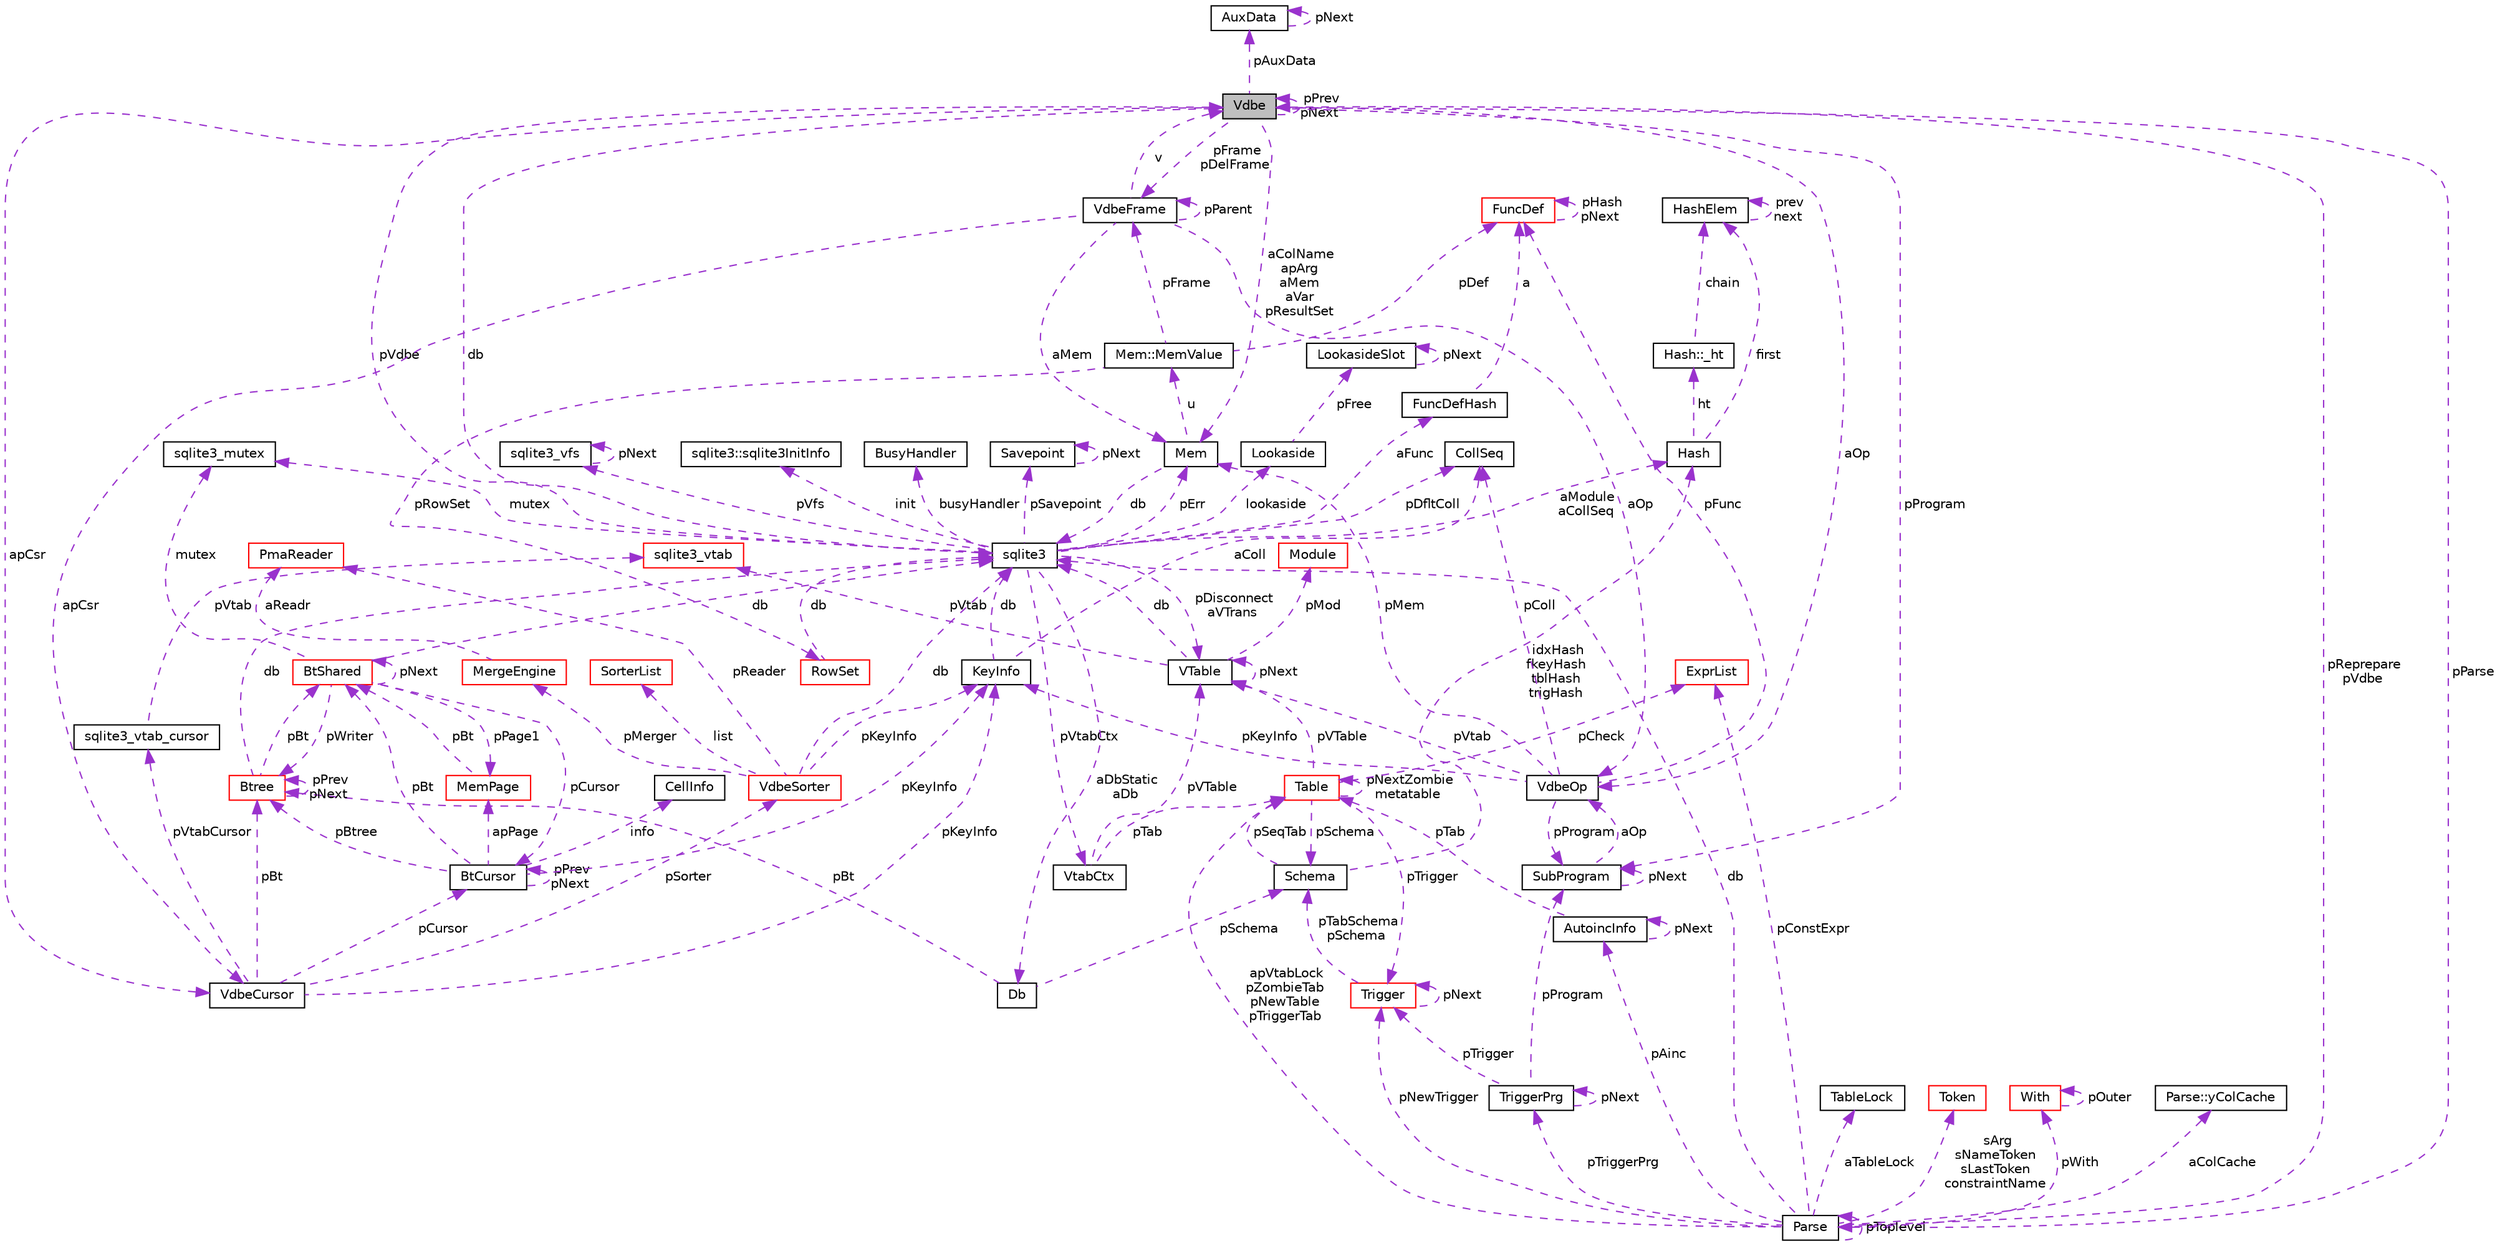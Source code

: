 digraph "Vdbe"
{
  edge [fontname="Helvetica",fontsize="10",labelfontname="Helvetica",labelfontsize="10"];
  node [fontname="Helvetica",fontsize="10",shape=record];
  Node1 [label="Vdbe",height=0.2,width=0.4,color="black", fillcolor="grey75", style="filled", fontcolor="black"];
  Node1 -> Node1 [dir="back",color="darkorchid3",fontsize="10",style="dashed",label=" pPrev\npNext" ,fontname="Helvetica"];
  Node2 -> Node1 [dir="back",color="darkorchid3",fontsize="10",style="dashed",label=" aColName\napArg\naMem\naVar\npResultSet" ,fontname="Helvetica"];
  Node2 [label="Mem",height=0.2,width=0.4,color="black", fillcolor="white", style="filled",URL="$struct_mem.html"];
  Node3 -> Node2 [dir="back",color="darkorchid3",fontsize="10",style="dashed",label=" u" ,fontname="Helvetica"];
  Node3 [label="Mem::MemValue",height=0.2,width=0.4,color="black", fillcolor="white", style="filled",URL="$union_mem_1_1_mem_value.html"];
  Node4 -> Node3 [dir="back",color="darkorchid3",fontsize="10",style="dashed",label=" pFrame" ,fontname="Helvetica"];
  Node4 [label="VdbeFrame",height=0.2,width=0.4,color="black", fillcolor="white", style="filled",URL="$struct_vdbe_frame.html"];
  Node2 -> Node4 [dir="back",color="darkorchid3",fontsize="10",style="dashed",label=" aMem" ,fontname="Helvetica"];
  Node1 -> Node4 [dir="back",color="darkorchid3",fontsize="10",style="dashed",label=" v" ,fontname="Helvetica"];
  Node4 -> Node4 [dir="back",color="darkorchid3",fontsize="10",style="dashed",label=" pParent" ,fontname="Helvetica"];
  Node5 -> Node4 [dir="back",color="darkorchid3",fontsize="10",style="dashed",label=" apCsr" ,fontname="Helvetica"];
  Node5 [label="VdbeCursor",height=0.2,width=0.4,color="black", fillcolor="white", style="filled",URL="$struct_vdbe_cursor.html"];
  Node6 -> Node5 [dir="back",color="darkorchid3",fontsize="10",style="dashed",label=" pCursor" ,fontname="Helvetica"];
  Node6 [label="BtCursor",height=0.2,width=0.4,color="black", fillcolor="white", style="filled",URL="$struct_bt_cursor.html"];
  Node6 -> Node6 [dir="back",color="darkorchid3",fontsize="10",style="dashed",label=" pPrev\npNext" ,fontname="Helvetica"];
  Node7 -> Node6 [dir="back",color="darkorchid3",fontsize="10",style="dashed",label=" info" ,fontname="Helvetica"];
  Node7 [label="CellInfo",height=0.2,width=0.4,color="black", fillcolor="white", style="filled",URL="$struct_cell_info.html"];
  Node8 -> Node6 [dir="back",color="darkorchid3",fontsize="10",style="dashed",label=" pBt" ,fontname="Helvetica"];
  Node8 [label="BtShared",height=0.2,width=0.4,color="red", fillcolor="white", style="filled",URL="$struct_bt_shared.html"];
  Node6 -> Node8 [dir="back",color="darkorchid3",fontsize="10",style="dashed",label=" pCursor" ,fontname="Helvetica"];
  Node8 -> Node8 [dir="back",color="darkorchid3",fontsize="10",style="dashed",label=" pNext" ,fontname="Helvetica"];
  Node9 -> Node8 [dir="back",color="darkorchid3",fontsize="10",style="dashed",label=" db" ,fontname="Helvetica"];
  Node9 [label="sqlite3",height=0.2,width=0.4,color="black", fillcolor="white", style="filled",URL="$structsqlite3.html"];
  Node2 -> Node9 [dir="back",color="darkorchid3",fontsize="10",style="dashed",label=" pErr" ,fontname="Helvetica"];
  Node1 -> Node9 [dir="back",color="darkorchid3",fontsize="10",style="dashed",label=" pVdbe" ,fontname="Helvetica"];
  Node10 -> Node9 [dir="back",color="darkorchid3",fontsize="10",style="dashed",label=" pSavepoint" ,fontname="Helvetica"];
  Node10 [label="Savepoint",height=0.2,width=0.4,color="black", fillcolor="white", style="filled",URL="$struct_savepoint.html"];
  Node10 -> Node10 [dir="back",color="darkorchid3",fontsize="10",style="dashed",label=" pNext" ,fontname="Helvetica"];
  Node11 -> Node9 [dir="back",color="darkorchid3",fontsize="10",style="dashed",label=" aFunc" ,fontname="Helvetica"];
  Node11 [label="FuncDefHash",height=0.2,width=0.4,color="black", fillcolor="white", style="filled",URL="$struct_func_def_hash.html"];
  Node12 -> Node11 [dir="back",color="darkorchid3",fontsize="10",style="dashed",label=" a" ,fontname="Helvetica"];
  Node12 [label="FuncDef",height=0.2,width=0.4,color="red", fillcolor="white", style="filled",URL="$struct_func_def.html"];
  Node12 -> Node12 [dir="back",color="darkorchid3",fontsize="10",style="dashed",label=" pHash\npNext" ,fontname="Helvetica"];
  Node13 -> Node9 [dir="back",color="darkorchid3",fontsize="10",style="dashed",label=" lookaside" ,fontname="Helvetica"];
  Node13 [label="Lookaside",height=0.2,width=0.4,color="black", fillcolor="white", style="filled",URL="$struct_lookaside.html"];
  Node14 -> Node13 [dir="back",color="darkorchid3",fontsize="10",style="dashed",label=" pFree" ,fontname="Helvetica"];
  Node14 [label="LookasideSlot",height=0.2,width=0.4,color="black", fillcolor="white", style="filled",URL="$struct_lookaside_slot.html"];
  Node14 -> Node14 [dir="back",color="darkorchid3",fontsize="10",style="dashed",label=" pNext" ,fontname="Helvetica"];
  Node15 -> Node9 [dir="back",color="darkorchid3",fontsize="10",style="dashed",label=" mutex" ,fontname="Helvetica"];
  Node15 [label="sqlite3_mutex",height=0.2,width=0.4,color="black", fillcolor="white", style="filled",URL="$structsqlite3__mutex.html"];
  Node16 -> Node9 [dir="back",color="darkorchid3",fontsize="10",style="dashed",label=" pVfs" ,fontname="Helvetica"];
  Node16 [label="sqlite3_vfs",height=0.2,width=0.4,color="black", fillcolor="white", style="filled",URL="$structsqlite3__vfs.html"];
  Node16 -> Node16 [dir="back",color="darkorchid3",fontsize="10",style="dashed",label=" pNext" ,fontname="Helvetica"];
  Node17 -> Node9 [dir="back",color="darkorchid3",fontsize="10",style="dashed",label=" init" ,fontname="Helvetica"];
  Node17 [label="sqlite3::sqlite3InitInfo",height=0.2,width=0.4,color="black", fillcolor="white", style="filled",URL="$structsqlite3_1_1sqlite3_init_info.html"];
  Node18 -> Node9 [dir="back",color="darkorchid3",fontsize="10",style="dashed",label=" busyHandler" ,fontname="Helvetica"];
  Node18 [label="BusyHandler",height=0.2,width=0.4,color="black", fillcolor="white", style="filled",URL="$struct_busy_handler.html"];
  Node19 -> Node9 [dir="back",color="darkorchid3",fontsize="10",style="dashed",label=" pVtabCtx" ,fontname="Helvetica"];
  Node19 [label="VtabCtx",height=0.2,width=0.4,color="black", fillcolor="white", style="filled",URL="$struct_vtab_ctx.html"];
  Node20 -> Node19 [dir="back",color="darkorchid3",fontsize="10",style="dashed",label=" pVTable" ,fontname="Helvetica"];
  Node20 [label="VTable",height=0.2,width=0.4,color="black", fillcolor="white", style="filled",URL="$struct_v_table.html"];
  Node9 -> Node20 [dir="back",color="darkorchid3",fontsize="10",style="dashed",label=" db" ,fontname="Helvetica"];
  Node20 -> Node20 [dir="back",color="darkorchid3",fontsize="10",style="dashed",label=" pNext" ,fontname="Helvetica"];
  Node21 -> Node20 [dir="back",color="darkorchid3",fontsize="10",style="dashed",label=" pMod" ,fontname="Helvetica"];
  Node21 [label="Module",height=0.2,width=0.4,color="red", fillcolor="white", style="filled",URL="$struct_module.html"];
  Node22 -> Node20 [dir="back",color="darkorchid3",fontsize="10",style="dashed",label=" pVtab" ,fontname="Helvetica"];
  Node22 [label="sqlite3_vtab",height=0.2,width=0.4,color="red", fillcolor="white", style="filled",URL="$structsqlite3__vtab.html"];
  Node23 -> Node19 [dir="back",color="darkorchid3",fontsize="10",style="dashed",label=" pTab" ,fontname="Helvetica"];
  Node23 [label="Table",height=0.2,width=0.4,color="red", fillcolor="white", style="filled",URL="$struct_table.html"];
  Node24 -> Node23 [dir="back",color="darkorchid3",fontsize="10",style="dashed",label=" pSchema" ,fontname="Helvetica"];
  Node24 [label="Schema",height=0.2,width=0.4,color="black", fillcolor="white", style="filled",URL="$struct_schema.html"];
  Node23 -> Node24 [dir="back",color="darkorchid3",fontsize="10",style="dashed",label=" pSeqTab" ,fontname="Helvetica"];
  Node25 -> Node24 [dir="back",color="darkorchid3",fontsize="10",style="dashed",label=" idxHash\nfkeyHash\ntblHash\ntrigHash" ,fontname="Helvetica"];
  Node25 [label="Hash",height=0.2,width=0.4,color="black", fillcolor="white", style="filled",URL="$struct_hash.html"];
  Node26 -> Node25 [dir="back",color="darkorchid3",fontsize="10",style="dashed",label=" ht" ,fontname="Helvetica"];
  Node26 [label="Hash::_ht",height=0.2,width=0.4,color="black", fillcolor="white", style="filled",URL="$struct_hash_1_1__ht.html"];
  Node27 -> Node26 [dir="back",color="darkorchid3",fontsize="10",style="dashed",label=" chain" ,fontname="Helvetica"];
  Node27 [label="HashElem",height=0.2,width=0.4,color="black", fillcolor="white", style="filled",URL="$struct_hash_elem.html"];
  Node27 -> Node27 [dir="back",color="darkorchid3",fontsize="10",style="dashed",label=" prev\nnext" ,fontname="Helvetica"];
  Node27 -> Node25 [dir="back",color="darkorchid3",fontsize="10",style="dashed",label=" first" ,fontname="Helvetica"];
  Node20 -> Node23 [dir="back",color="darkorchid3",fontsize="10",style="dashed",label=" pVTable" ,fontname="Helvetica"];
  Node23 -> Node23 [dir="back",color="darkorchid3",fontsize="10",style="dashed",label=" pNextZombie\nmetatable" ,fontname="Helvetica"];
  Node28 -> Node23 [dir="back",color="darkorchid3",fontsize="10",style="dashed",label=" pTrigger" ,fontname="Helvetica"];
  Node28 [label="Trigger",height=0.2,width=0.4,color="red", fillcolor="white", style="filled",URL="$struct_trigger.html"];
  Node24 -> Node28 [dir="back",color="darkorchid3",fontsize="10",style="dashed",label=" pTabSchema\npSchema" ,fontname="Helvetica"];
  Node28 -> Node28 [dir="back",color="darkorchid3",fontsize="10",style="dashed",label=" pNext" ,fontname="Helvetica"];
  Node29 -> Node23 [dir="back",color="darkorchid3",fontsize="10",style="dashed",label=" pCheck" ,fontname="Helvetica"];
  Node29 [label="ExprList",height=0.2,width=0.4,color="red", fillcolor="white", style="filled",URL="$struct_expr_list.html"];
  Node30 -> Node9 [dir="back",color="darkorchid3",fontsize="10",style="dashed",label=" pDfltColl" ,fontname="Helvetica"];
  Node30 [label="CollSeq",height=0.2,width=0.4,color="black", fillcolor="white", style="filled",URL="$struct_coll_seq.html"];
  Node20 -> Node9 [dir="back",color="darkorchid3",fontsize="10",style="dashed",label=" pDisconnect\naVTrans" ,fontname="Helvetica"];
  Node31 -> Node9 [dir="back",color="darkorchid3",fontsize="10",style="dashed",label=" aDbStatic\naDb" ,fontname="Helvetica"];
  Node31 [label="Db",height=0.2,width=0.4,color="black", fillcolor="white", style="filled",URL="$struct_db.html"];
  Node24 -> Node31 [dir="back",color="darkorchid3",fontsize="10",style="dashed",label=" pSchema" ,fontname="Helvetica"];
  Node32 -> Node31 [dir="back",color="darkorchid3",fontsize="10",style="dashed",label=" pBt" ,fontname="Helvetica"];
  Node32 [label="Btree",height=0.2,width=0.4,color="red", fillcolor="white", style="filled",URL="$struct_btree.html"];
  Node8 -> Node32 [dir="back",color="darkorchid3",fontsize="10",style="dashed",label=" pBt" ,fontname="Helvetica"];
  Node9 -> Node32 [dir="back",color="darkorchid3",fontsize="10",style="dashed",label=" db" ,fontname="Helvetica"];
  Node32 -> Node32 [dir="back",color="darkorchid3",fontsize="10",style="dashed",label=" pPrev\npNext" ,fontname="Helvetica"];
  Node25 -> Node9 [dir="back",color="darkorchid3",fontsize="10",style="dashed",label=" aModule\naCollSeq" ,fontname="Helvetica"];
  Node15 -> Node8 [dir="back",color="darkorchid3",fontsize="10",style="dashed",label=" mutex" ,fontname="Helvetica"];
  Node33 -> Node8 [dir="back",color="darkorchid3",fontsize="10",style="dashed",label=" pPage1" ,fontname="Helvetica"];
  Node33 [label="MemPage",height=0.2,width=0.4,color="red", fillcolor="white", style="filled",URL="$struct_mem_page.html"];
  Node8 -> Node33 [dir="back",color="darkorchid3",fontsize="10",style="dashed",label=" pBt" ,fontname="Helvetica"];
  Node32 -> Node8 [dir="back",color="darkorchid3",fontsize="10",style="dashed",label=" pWriter" ,fontname="Helvetica"];
  Node33 -> Node6 [dir="back",color="darkorchid3",fontsize="10",style="dashed",label=" apPage" ,fontname="Helvetica"];
  Node34 -> Node6 [dir="back",color="darkorchid3",fontsize="10",style="dashed",label=" pKeyInfo" ,fontname="Helvetica"];
  Node34 [label="KeyInfo",height=0.2,width=0.4,color="black", fillcolor="white", style="filled",URL="$struct_key_info.html"];
  Node9 -> Node34 [dir="back",color="darkorchid3",fontsize="10",style="dashed",label=" db" ,fontname="Helvetica"];
  Node30 -> Node34 [dir="back",color="darkorchid3",fontsize="10",style="dashed",label=" aColl" ,fontname="Helvetica"];
  Node32 -> Node6 [dir="back",color="darkorchid3",fontsize="10",style="dashed",label=" pBtree" ,fontname="Helvetica"];
  Node35 -> Node5 [dir="back",color="darkorchid3",fontsize="10",style="dashed",label=" pVtabCursor" ,fontname="Helvetica"];
  Node35 [label="sqlite3_vtab_cursor",height=0.2,width=0.4,color="black", fillcolor="white", style="filled",URL="$structsqlite3__vtab__cursor.html"];
  Node22 -> Node35 [dir="back",color="darkorchid3",fontsize="10",style="dashed",label=" pVtab" ,fontname="Helvetica"];
  Node36 -> Node5 [dir="back",color="darkorchid3",fontsize="10",style="dashed",label=" pSorter" ,fontname="Helvetica"];
  Node36 [label="VdbeSorter",height=0.2,width=0.4,color="red", fillcolor="white", style="filled",URL="$struct_vdbe_sorter.html"];
  Node37 -> Node36 [dir="back",color="darkorchid3",fontsize="10",style="dashed",label=" list" ,fontname="Helvetica"];
  Node37 [label="SorterList",height=0.2,width=0.4,color="red", fillcolor="white", style="filled",URL="$struct_sorter_list.html"];
  Node9 -> Node36 [dir="back",color="darkorchid3",fontsize="10",style="dashed",label=" db" ,fontname="Helvetica"];
  Node38 -> Node36 [dir="back",color="darkorchid3",fontsize="10",style="dashed",label=" pMerger" ,fontname="Helvetica"];
  Node38 [label="MergeEngine",height=0.2,width=0.4,color="red", fillcolor="white", style="filled",URL="$struct_merge_engine.html"];
  Node39 -> Node38 [dir="back",color="darkorchid3",fontsize="10",style="dashed",label=" aReadr" ,fontname="Helvetica"];
  Node39 [label="PmaReader",height=0.2,width=0.4,color="red", fillcolor="white", style="filled",URL="$struct_pma_reader.html"];
  Node39 -> Node36 [dir="back",color="darkorchid3",fontsize="10",style="dashed",label=" pReader" ,fontname="Helvetica"];
  Node34 -> Node36 [dir="back",color="darkorchid3",fontsize="10",style="dashed",label=" pKeyInfo" ,fontname="Helvetica"];
  Node34 -> Node5 [dir="back",color="darkorchid3",fontsize="10",style="dashed",label=" pKeyInfo" ,fontname="Helvetica"];
  Node32 -> Node5 [dir="back",color="darkorchid3",fontsize="10",style="dashed",label=" pBt" ,fontname="Helvetica"];
  Node40 -> Node4 [dir="back",color="darkorchid3",fontsize="10",style="dashed",label=" aOp" ,fontname="Helvetica"];
  Node40 [label="VdbeOp",height=0.2,width=0.4,color="black", fillcolor="white", style="filled",URL="$struct_vdbe_op.html"];
  Node2 -> Node40 [dir="back",color="darkorchid3",fontsize="10",style="dashed",label=" pMem" ,fontname="Helvetica"];
  Node30 -> Node40 [dir="back",color="darkorchid3",fontsize="10",style="dashed",label=" pColl" ,fontname="Helvetica"];
  Node20 -> Node40 [dir="back",color="darkorchid3",fontsize="10",style="dashed",label=" pVtab" ,fontname="Helvetica"];
  Node41 -> Node40 [dir="back",color="darkorchid3",fontsize="10",style="dashed",label=" pProgram" ,fontname="Helvetica"];
  Node41 [label="SubProgram",height=0.2,width=0.4,color="black", fillcolor="white", style="filled",URL="$struct_sub_program.html"];
  Node41 -> Node41 [dir="back",color="darkorchid3",fontsize="10",style="dashed",label=" pNext" ,fontname="Helvetica"];
  Node40 -> Node41 [dir="back",color="darkorchid3",fontsize="10",style="dashed",label=" aOp" ,fontname="Helvetica"];
  Node34 -> Node40 [dir="back",color="darkorchid3",fontsize="10",style="dashed",label=" pKeyInfo" ,fontname="Helvetica"];
  Node12 -> Node40 [dir="back",color="darkorchid3",fontsize="10",style="dashed",label=" pFunc" ,fontname="Helvetica"];
  Node42 -> Node3 [dir="back",color="darkorchid3",fontsize="10",style="dashed",label=" pRowSet" ,fontname="Helvetica"];
  Node42 [label="RowSet",height=0.2,width=0.4,color="red", fillcolor="white", style="filled",URL="$struct_row_set.html"];
  Node9 -> Node42 [dir="back",color="darkorchid3",fontsize="10",style="dashed",label=" db" ,fontname="Helvetica"];
  Node12 -> Node3 [dir="back",color="darkorchid3",fontsize="10",style="dashed",label=" pDef" ,fontname="Helvetica"];
  Node9 -> Node2 [dir="back",color="darkorchid3",fontsize="10",style="dashed",label=" db" ,fontname="Helvetica"];
  Node9 -> Node1 [dir="back",color="darkorchid3",fontsize="10",style="dashed",label=" db" ,fontname="Helvetica"];
  Node4 -> Node1 [dir="back",color="darkorchid3",fontsize="10",style="dashed",label=" pFrame\npDelFrame" ,fontname="Helvetica"];
  Node43 -> Node1 [dir="back",color="darkorchid3",fontsize="10",style="dashed",label=" pAuxData" ,fontname="Helvetica"];
  Node43 [label="AuxData",height=0.2,width=0.4,color="black", fillcolor="white", style="filled",URL="$struct_aux_data.html"];
  Node43 -> Node43 [dir="back",color="darkorchid3",fontsize="10",style="dashed",label=" pNext" ,fontname="Helvetica"];
  Node41 -> Node1 [dir="back",color="darkorchid3",fontsize="10",style="dashed",label=" pProgram" ,fontname="Helvetica"];
  Node5 -> Node1 [dir="back",color="darkorchid3",fontsize="10",style="dashed",label=" apCsr" ,fontname="Helvetica"];
  Node44 -> Node1 [dir="back",color="darkorchid3",fontsize="10",style="dashed",label=" pParse" ,fontname="Helvetica"];
  Node44 [label="Parse",height=0.2,width=0.4,color="black", fillcolor="white", style="filled",URL="$struct_parse.html"];
  Node1 -> Node44 [dir="back",color="darkorchid3",fontsize="10",style="dashed",label=" pReprepare\npVdbe" ,fontname="Helvetica"];
  Node9 -> Node44 [dir="back",color="darkorchid3",fontsize="10",style="dashed",label=" db" ,fontname="Helvetica"];
  Node45 -> Node44 [dir="back",color="darkorchid3",fontsize="10",style="dashed",label=" aTableLock" ,fontname="Helvetica"];
  Node45 [label="TableLock",height=0.2,width=0.4,color="black", fillcolor="white", style="filled",URL="$struct_table_lock.html"];
  Node46 -> Node44 [dir="back",color="darkorchid3",fontsize="10",style="dashed",label=" sArg\nsNameToken\nsLastToken\nconstraintName" ,fontname="Helvetica"];
  Node46 [label="Token",height=0.2,width=0.4,color="red", fillcolor="white", style="filled",URL="$struct_token.html"];
  Node47 -> Node44 [dir="back",color="darkorchid3",fontsize="10",style="dashed",label=" pWith" ,fontname="Helvetica"];
  Node47 [label="With",height=0.2,width=0.4,color="red", fillcolor="white", style="filled",URL="$struct_with.html"];
  Node47 -> Node47 [dir="back",color="darkorchid3",fontsize="10",style="dashed",label=" pOuter" ,fontname="Helvetica"];
  Node48 -> Node44 [dir="back",color="darkorchid3",fontsize="10",style="dashed",label=" aColCache" ,fontname="Helvetica"];
  Node48 [label="Parse::yColCache",height=0.2,width=0.4,color="black", fillcolor="white", style="filled",URL="$struct_parse_1_1y_col_cache.html"];
  Node23 -> Node44 [dir="back",color="darkorchid3",fontsize="10",style="dashed",label=" apVtabLock\npZombieTab\npNewTable\npTriggerTab" ,fontname="Helvetica"];
  Node28 -> Node44 [dir="back",color="darkorchid3",fontsize="10",style="dashed",label=" pNewTrigger" ,fontname="Helvetica"];
  Node49 -> Node44 [dir="back",color="darkorchid3",fontsize="10",style="dashed",label=" pTriggerPrg" ,fontname="Helvetica"];
  Node49 [label="TriggerPrg",height=0.2,width=0.4,color="black", fillcolor="white", style="filled",URL="$struct_trigger_prg.html"];
  Node41 -> Node49 [dir="back",color="darkorchid3",fontsize="10",style="dashed",label=" pProgram" ,fontname="Helvetica"];
  Node28 -> Node49 [dir="back",color="darkorchid3",fontsize="10",style="dashed",label=" pTrigger" ,fontname="Helvetica"];
  Node49 -> Node49 [dir="back",color="darkorchid3",fontsize="10",style="dashed",label=" pNext" ,fontname="Helvetica"];
  Node50 -> Node44 [dir="back",color="darkorchid3",fontsize="10",style="dashed",label=" pAinc" ,fontname="Helvetica"];
  Node50 [label="AutoincInfo",height=0.2,width=0.4,color="black", fillcolor="white", style="filled",URL="$struct_autoinc_info.html"];
  Node23 -> Node50 [dir="back",color="darkorchid3",fontsize="10",style="dashed",label=" pTab" ,fontname="Helvetica"];
  Node50 -> Node50 [dir="back",color="darkorchid3",fontsize="10",style="dashed",label=" pNext" ,fontname="Helvetica"];
  Node29 -> Node44 [dir="back",color="darkorchid3",fontsize="10",style="dashed",label=" pConstExpr" ,fontname="Helvetica"];
  Node44 -> Node44 [dir="back",color="darkorchid3",fontsize="10",style="dashed",label=" pToplevel" ,fontname="Helvetica"];
  Node40 -> Node1 [dir="back",color="darkorchid3",fontsize="10",style="dashed",label=" aOp" ,fontname="Helvetica"];
}
